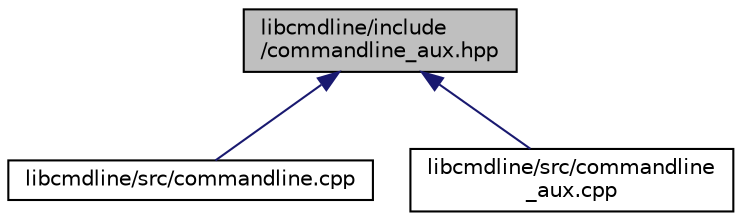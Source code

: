 digraph "libcmdline/include/commandline_aux.hpp"
{
 // LATEX_PDF_SIZE
  edge [fontname="Helvetica",fontsize="10",labelfontname="Helvetica",labelfontsize="10"];
  node [fontname="Helvetica",fontsize="10",shape=record];
  Node1 [label="libcmdline/include\l/commandline_aux.hpp",height=0.2,width=0.4,color="black", fillcolor="grey75", style="filled", fontcolor="black",tooltip=" "];
  Node1 -> Node2 [dir="back",color="midnightblue",fontsize="10",style="solid"];
  Node2 [label="libcmdline/src/commandline.cpp",height=0.2,width=0.4,color="black", fillcolor="white", style="filled",URL="$df/d0d/commandline_8cpp.html",tooltip=" "];
  Node1 -> Node3 [dir="back",color="midnightblue",fontsize="10",style="solid"];
  Node3 [label="libcmdline/src/commandline\l_aux.cpp",height=0.2,width=0.4,color="black", fillcolor="white", style="filled",URL="$d6/d92/commandline__aux_8cpp.html",tooltip=" "];
}
